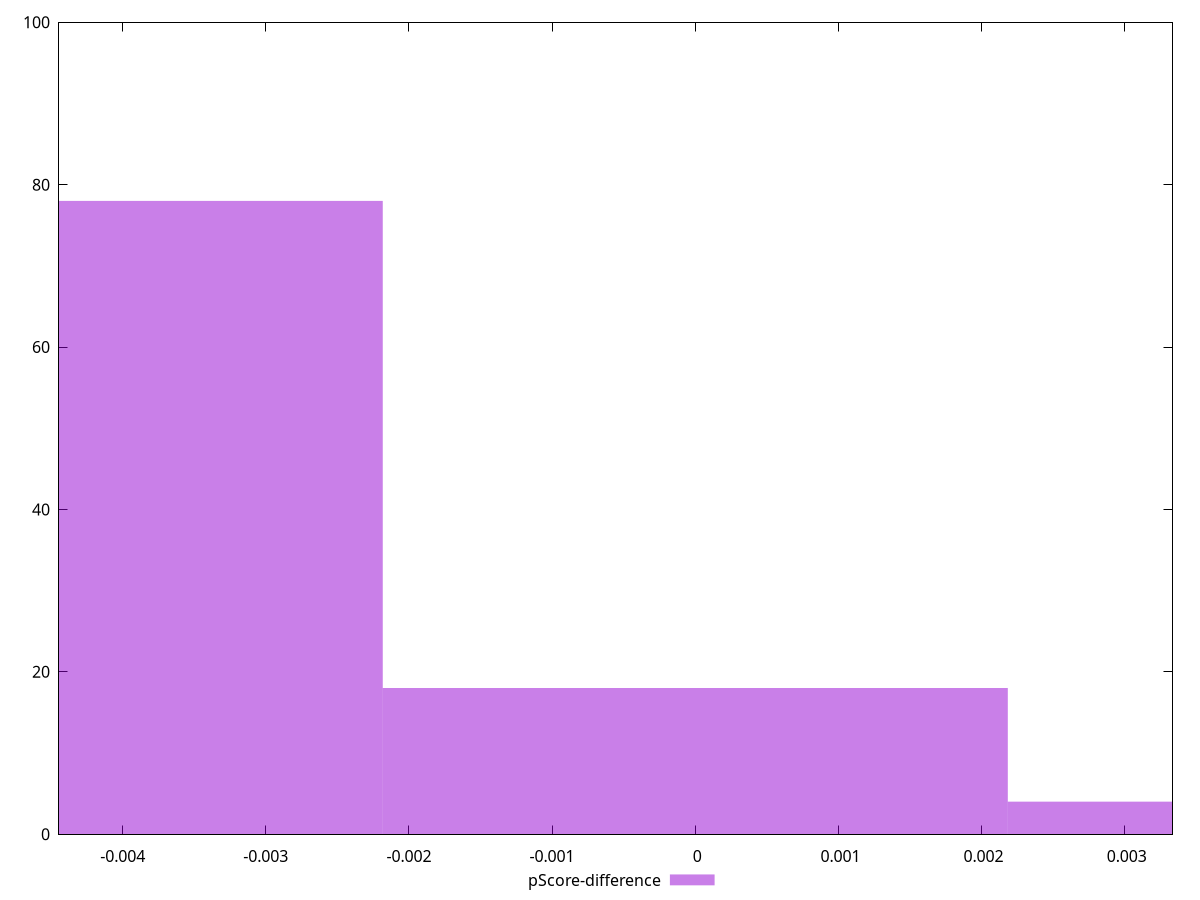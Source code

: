 reset

$pScoreDifference <<EOF
0.004366017846632133 4
-0.004366017846632133 78
0 18
EOF

set key outside below
set boxwidth 0.004366017846632133
set xrange [-0.004444444444444473:0.0033333333333334103]
set yrange [0:100]
set trange [0:100]
set style fill transparent solid 0.5 noborder
set terminal svg size 640, 490 enhanced background rgb 'white'
set output "report_00019_2021-02-10T18-14-37.922Z//uses-webp-images/samples/pages+cached+noadtech/pScore-difference/histogram.svg"

plot $pScoreDifference title "pScore-difference" with boxes

reset
